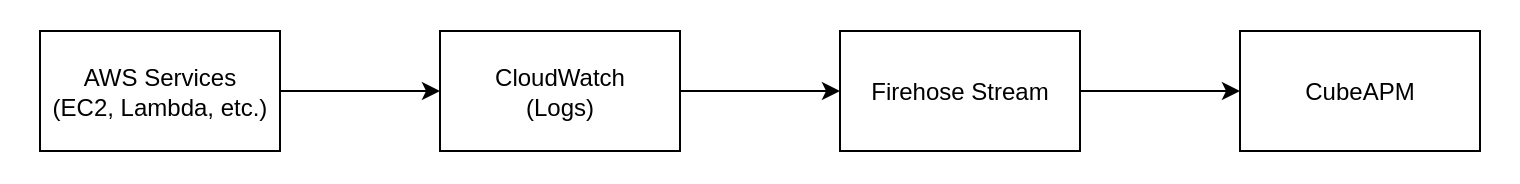 <mxfile version="28.0.6">
  <diagram name="Page-1" id="AoHrSHvutFHruE96zXki">
    <mxGraphModel dx="1027" dy="609" grid="0" gridSize="10" guides="1" tooltips="1" connect="1" arrows="1" fold="1" page="1" pageScale="1" pageWidth="827" pageHeight="1169" math="0" shadow="0">
      <root>
        <mxCell id="0" />
        <mxCell id="1" parent="0" />
        <mxCell id="wSM_X8T7oFFZtxNjYqWQ-23" value="" style="rounded=0;whiteSpace=wrap;html=1;labelBackgroundColor=none;fillColor=light-dark(#FFFFFF,#000000);strokeColor=none;" vertex="1" parent="1">
          <mxGeometry x="34" y="220" width="759" height="91" as="geometry" />
        </mxCell>
        <mxCell id="wSM_X8T7oFFZtxNjYqWQ-28" value="" style="edgeStyle=orthogonalEdgeStyle;rounded=0;orthogonalLoop=1;jettySize=auto;html=1;labelBackgroundColor=none;fontColor=default;" edge="1" parent="1" source="wSM_X8T7oFFZtxNjYqWQ-25" target="wSM_X8T7oFFZtxNjYqWQ-27">
          <mxGeometry relative="1" as="geometry" />
        </mxCell>
        <mxCell id="wSM_X8T7oFFZtxNjYqWQ-25" value="AWS Services&lt;br&gt;(EC2, Lambda, etc.)" style="rounded=0;whiteSpace=wrap;html=1;labelBackgroundColor=none;" vertex="1" parent="1">
          <mxGeometry x="54" y="235.5" width="120" height="60" as="geometry" />
        </mxCell>
        <mxCell id="wSM_X8T7oFFZtxNjYqWQ-32" value="" style="edgeStyle=orthogonalEdgeStyle;rounded=0;orthogonalLoop=1;jettySize=auto;html=1;" edge="1" parent="1" source="wSM_X8T7oFFZtxNjYqWQ-27" target="wSM_X8T7oFFZtxNjYqWQ-31">
          <mxGeometry relative="1" as="geometry" />
        </mxCell>
        <mxCell id="wSM_X8T7oFFZtxNjYqWQ-27" value="CloudWatch&lt;br&gt;(Logs)" style="rounded=0;whiteSpace=wrap;html=1;labelBackgroundColor=none;" vertex="1" parent="1">
          <mxGeometry x="254" y="235.5" width="120" height="60" as="geometry" />
        </mxCell>
        <mxCell id="wSM_X8T7oFFZtxNjYqWQ-34" value="" style="edgeStyle=orthogonalEdgeStyle;rounded=0;orthogonalLoop=1;jettySize=auto;html=1;" edge="1" parent="1" source="wSM_X8T7oFFZtxNjYqWQ-31" target="wSM_X8T7oFFZtxNjYqWQ-33">
          <mxGeometry relative="1" as="geometry" />
        </mxCell>
        <mxCell id="wSM_X8T7oFFZtxNjYqWQ-31" value="Firehose Stream" style="rounded=0;whiteSpace=wrap;html=1;labelBackgroundColor=none;" vertex="1" parent="1">
          <mxGeometry x="454" y="235.5" width="120" height="60" as="geometry" />
        </mxCell>
        <mxCell id="wSM_X8T7oFFZtxNjYqWQ-33" value="CubeAPM" style="rounded=0;whiteSpace=wrap;html=1;labelBackgroundColor=none;" vertex="1" parent="1">
          <mxGeometry x="654" y="235.5" width="120" height="60" as="geometry" />
        </mxCell>
      </root>
    </mxGraphModel>
  </diagram>
</mxfile>

